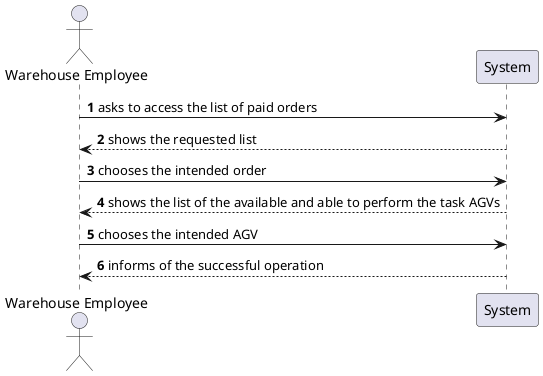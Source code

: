 @startuml
autonumber
actor "Warehouse Employee" as WE

WE -> System: asks to access the list of paid orders
System --> WE: shows the requested list

WE -> System: chooses the intended order
System --> WE: shows the list of the available and able to perform the task AGVs

WE -> System: chooses the intended AGV
System --> WE: informs of the successful operation
@enduml
